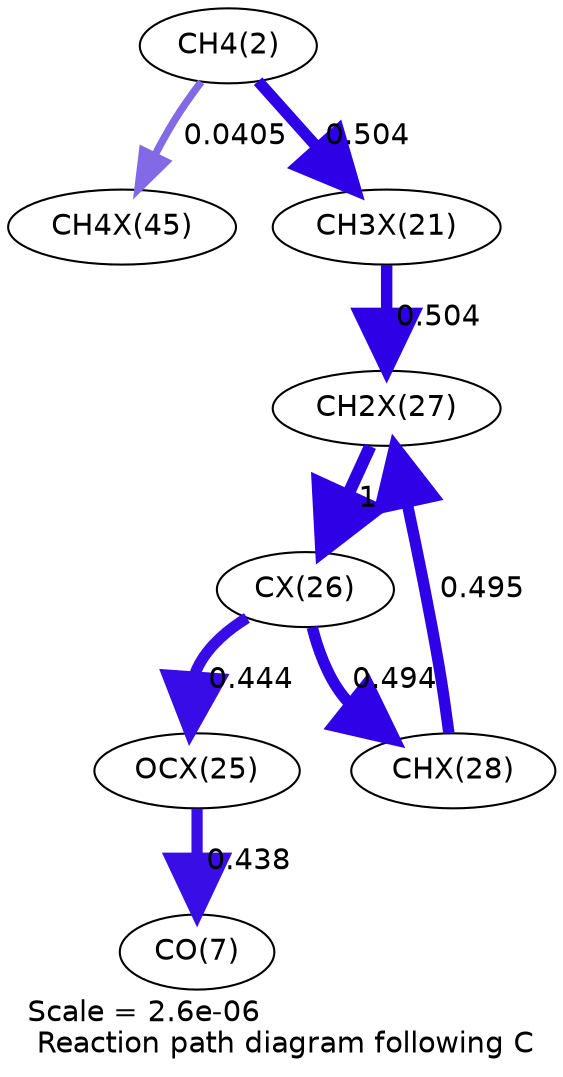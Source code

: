digraph reaction_paths {
center=1;
s4 -> s36[fontname="Helvetica", penwidth=3.58, arrowsize=1.79, color="0.7, 0.541, 0.9"
, label=" 0.0405"];
s4 -> s28[fontname="Helvetica", penwidth=5.48, arrowsize=2.74, color="0.7, 1, 0.9"
, label=" 0.504"];
s28 -> s34[fontname="Helvetica", penwidth=5.48, arrowsize=2.74, color="0.7, 1, 0.9"
, label=" 0.504"];
s35 -> s34[fontname="Helvetica", penwidth=5.47, arrowsize=2.73, color="0.7, 0.995, 0.9"
, label=" 0.495"];
s34 -> s33[fontname="Helvetica", penwidth=6, arrowsize=3, color="0.7, 1.5, 0.9"
, label=" 1"];
s33 -> s35[fontname="Helvetica", penwidth=5.47, arrowsize=2.73, color="0.7, 0.994, 0.9"
, label=" 0.494"];
s33 -> s32[fontname="Helvetica", penwidth=5.39, arrowsize=2.69, color="0.7, 0.944, 0.9"
, label=" 0.444"];
s32 -> s9[fontname="Helvetica", penwidth=5.38, arrowsize=2.69, color="0.7, 0.938, 0.9"
, label=" 0.438"];
s4 [ fontname="Helvetica", label="CH4(2)"];
s9 [ fontname="Helvetica", label="CO(7)"];
s28 [ fontname="Helvetica", label="CH3X(21)"];
s32 [ fontname="Helvetica", label="OCX(25)"];
s33 [ fontname="Helvetica", label="CX(26)"];
s34 [ fontname="Helvetica", label="CH2X(27)"];
s35 [ fontname="Helvetica", label="CHX(28)"];
s36 [ fontname="Helvetica", label="CH4X(45)"];
 label = "Scale = 2.6e-06\l Reaction path diagram following C";
 fontname = "Helvetica";
}
